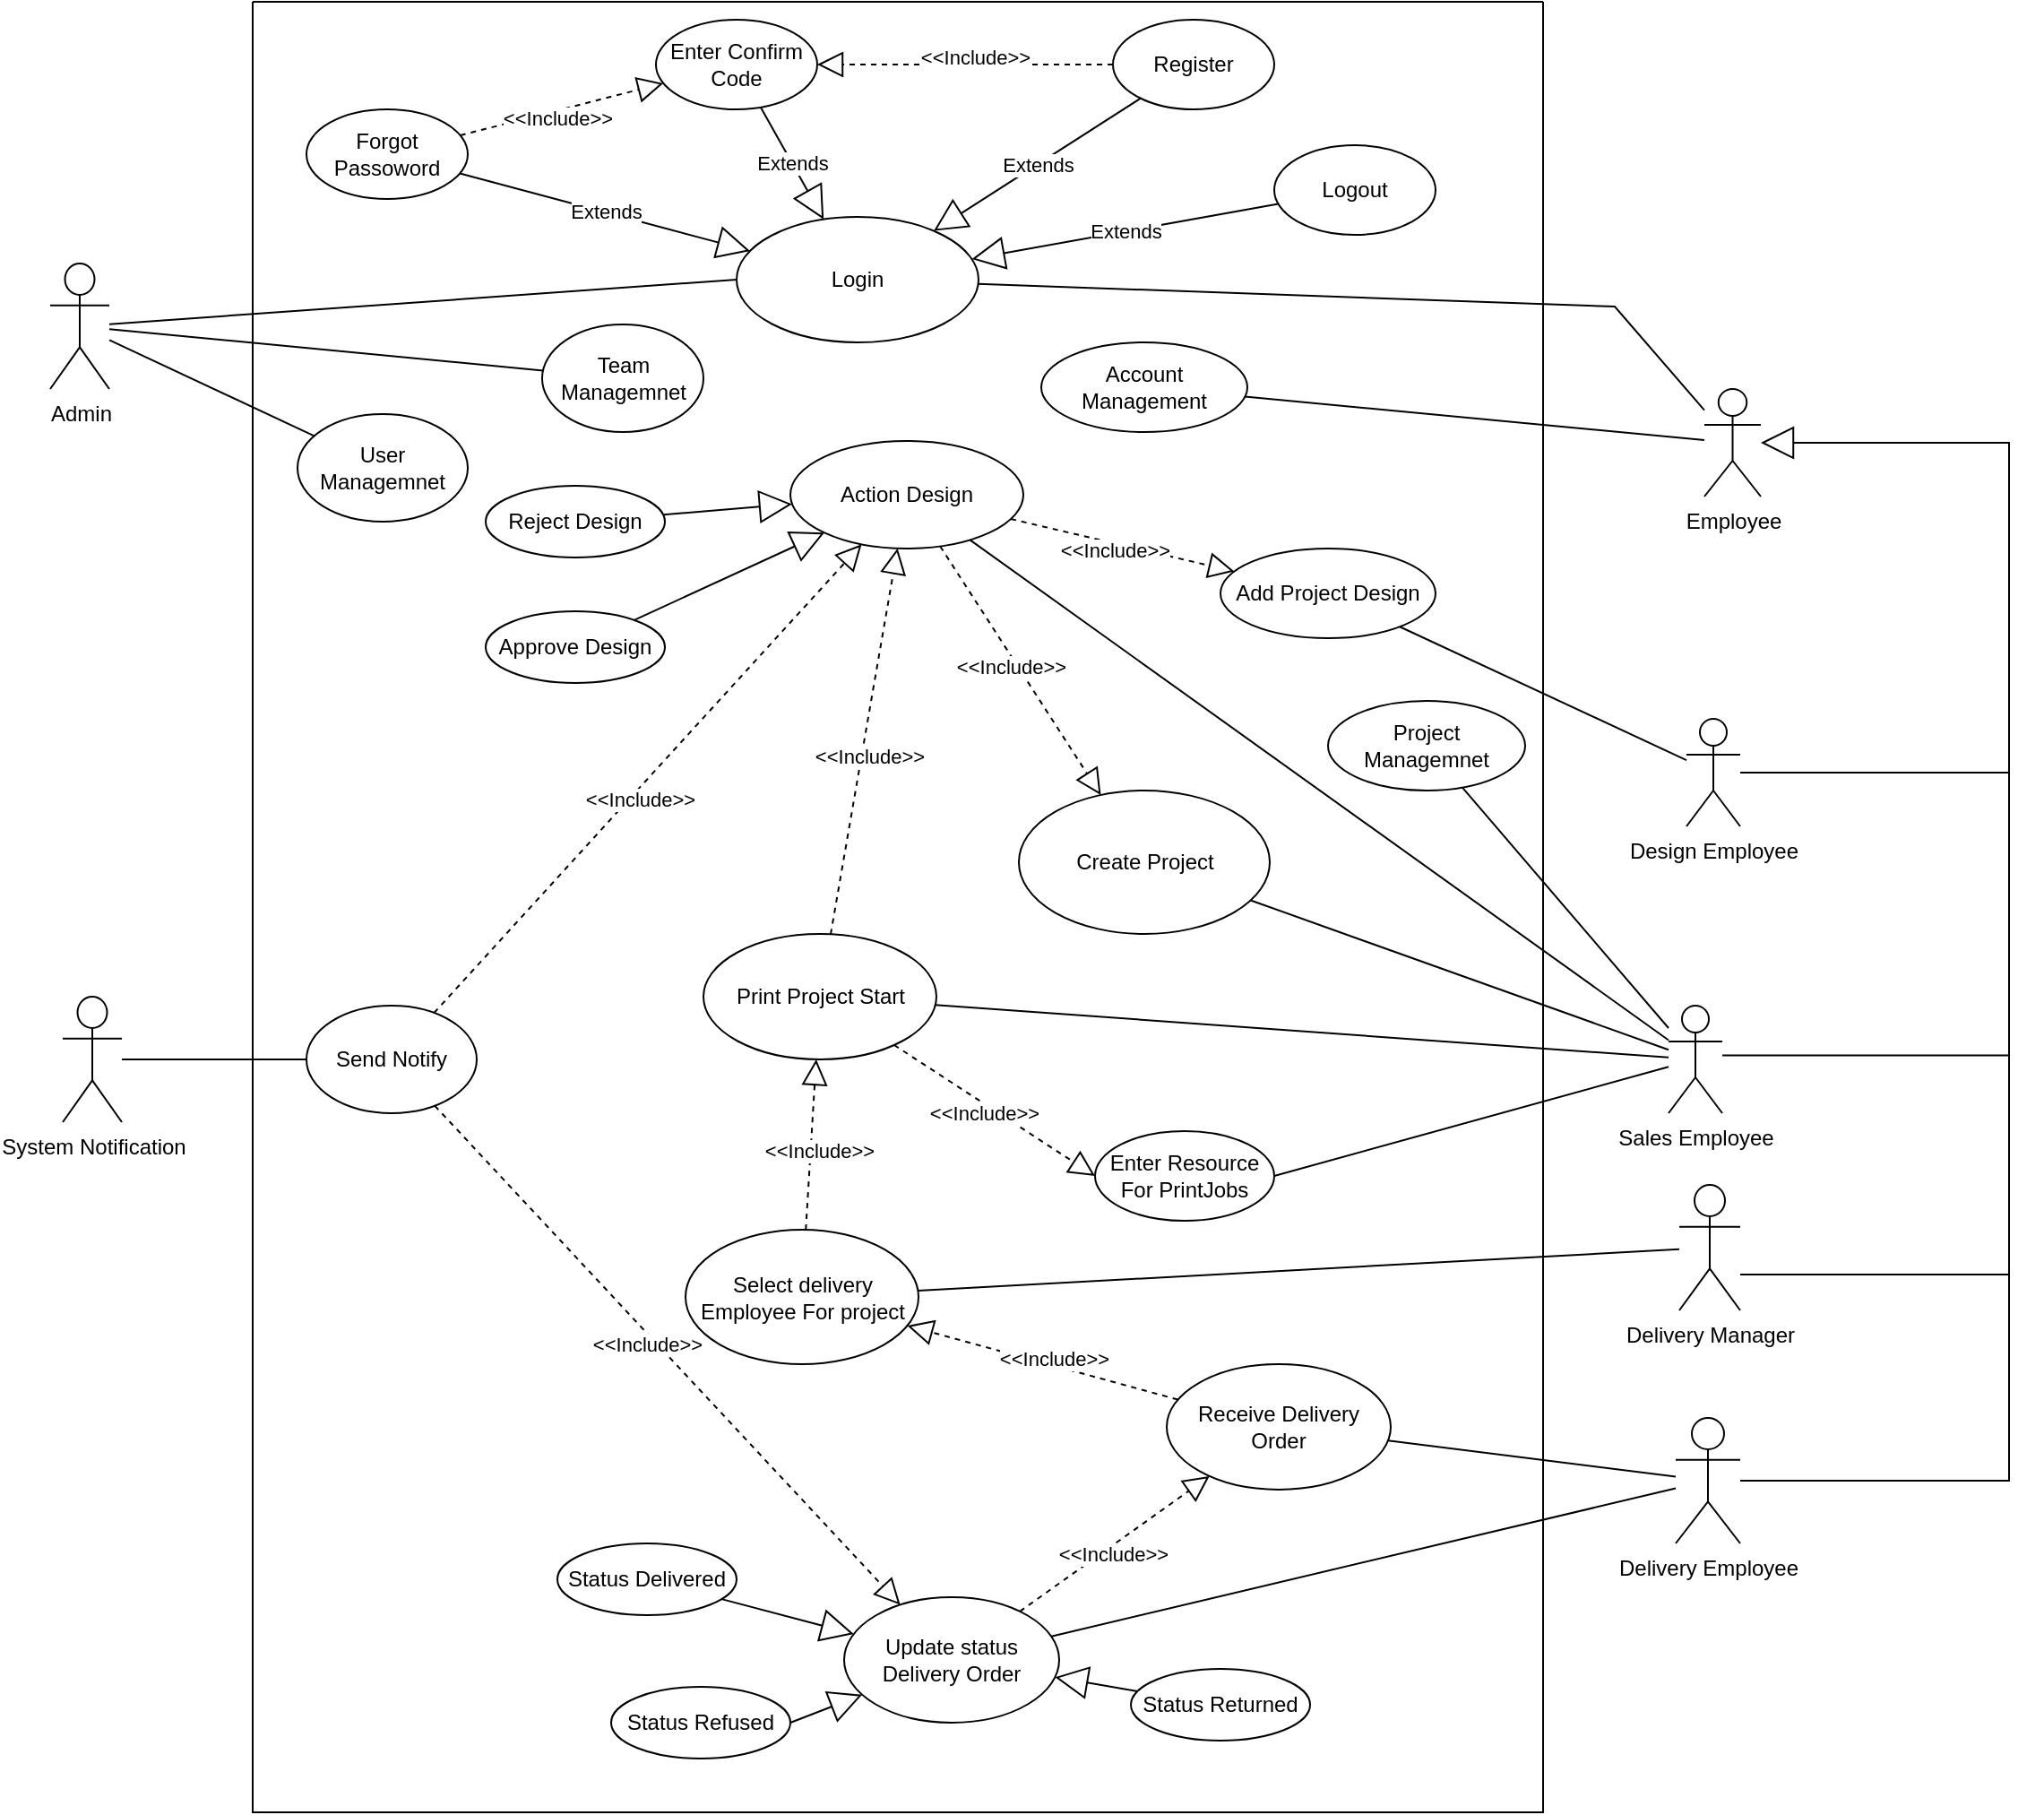 <mxfile version="24.7.6">
  <diagram name="Trang-1" id="G-JYGhYFhfz9n_CZxaDi">
    <mxGraphModel dx="2894" dy="2288" grid="1" gridSize="10" guides="1" tooltips="1" connect="1" arrows="1" fold="1" page="1" pageScale="1" pageWidth="827" pageHeight="1169" math="0" shadow="0">
      <root>
        <mxCell id="0" />
        <mxCell id="1" parent="0" />
        <mxCell id="9dLmW2tlzqYbC5h6t_Pl-1" value="Admin" style="shape=umlActor;verticalLabelPosition=bottom;verticalAlign=top;html=1;outlineConnect=0;" vertex="1" parent="1">
          <mxGeometry x="-453" y="-684" width="33" height="70" as="geometry" />
        </mxCell>
        <mxCell id="9dLmW2tlzqYbC5h6t_Pl-4" value="Employee" style="shape=umlActor;verticalLabelPosition=bottom;verticalAlign=top;html=1;outlineConnect=0;" vertex="1" parent="1">
          <mxGeometry x="470" y="-614" width="31.5" height="60" as="geometry" />
        </mxCell>
        <mxCell id="9dLmW2tlzqYbC5h6t_Pl-36" value="Delivery Manager" style="shape=umlActor;verticalLabelPosition=bottom;verticalAlign=top;html=1;outlineConnect=0;" vertex="1" parent="1">
          <mxGeometry x="456" y="-170" width="34" height="70" as="geometry" />
        </mxCell>
        <mxCell id="9dLmW2tlzqYbC5h6t_Pl-73" value="" style="endArrow=none;html=1;rounded=0;entryX=0;entryY=0.5;entryDx=0;entryDy=0;" edge="1" parent="1" source="9dLmW2tlzqYbC5h6t_Pl-1" target="9dLmW2tlzqYbC5h6t_Pl-2">
          <mxGeometry width="50" height="50" relative="1" as="geometry">
            <mxPoint x="-290" y="-190" as="sourcePoint" />
            <mxPoint x="-240" y="-240" as="targetPoint" />
            <Array as="points" />
          </mxGeometry>
        </mxCell>
        <mxCell id="9dLmW2tlzqYbC5h6t_Pl-75" value="" style="endArrow=none;html=1;rounded=0;" edge="1" parent="1" source="9dLmW2tlzqYbC5h6t_Pl-1" target="9dLmW2tlzqYbC5h6t_Pl-50">
          <mxGeometry width="50" height="50" relative="1" as="geometry">
            <mxPoint x="-411" y="-25" as="sourcePoint" />
            <mxPoint x="-268.452" y="-222.333" as="targetPoint" />
            <Array as="points" />
          </mxGeometry>
        </mxCell>
        <mxCell id="9dLmW2tlzqYbC5h6t_Pl-79" value="" style="endArrow=none;html=1;rounded=0;" edge="1" parent="1" source="9dLmW2tlzqYbC5h6t_Pl-4" target="9dLmW2tlzqYbC5h6t_Pl-2">
          <mxGeometry width="50" height="50" relative="1" as="geometry">
            <mxPoint x="-421" y="-25" as="sourcePoint" />
            <mxPoint x="-40" y="-424" as="targetPoint" />
            <Array as="points">
              <mxPoint x="420" y="-660" />
            </Array>
          </mxGeometry>
        </mxCell>
        <mxCell id="9dLmW2tlzqYbC5h6t_Pl-84" value="" style="swimlane;startSize=0;movable=1;resizable=1;rotatable=1;deletable=1;editable=1;locked=0;connectable=1;" vertex="1" parent="1">
          <mxGeometry x="-340" y="-830" width="720" height="1010" as="geometry">
            <mxRectangle x="-320" y="-780" width="50" height="40" as="alternateBounds" />
          </mxGeometry>
        </mxCell>
        <mxCell id="9dLmW2tlzqYbC5h6t_Pl-2" value="Login" style="ellipse;whiteSpace=wrap;html=1;" vertex="1" parent="9dLmW2tlzqYbC5h6t_Pl-84">
          <mxGeometry x="270" y="120" width="135" height="70" as="geometry" />
        </mxCell>
        <mxCell id="9dLmW2tlzqYbC5h6t_Pl-56" value="Project Managemnet" style="ellipse;whiteSpace=wrap;html=1;" vertex="1" parent="9dLmW2tlzqYbC5h6t_Pl-84">
          <mxGeometry x="600" y="390" width="110" height="50" as="geometry" />
        </mxCell>
        <mxCell id="9dLmW2tlzqYbC5h6t_Pl-49" value="User Managemnet" style="ellipse;whiteSpace=wrap;html=1;" vertex="1" parent="9dLmW2tlzqYbC5h6t_Pl-84">
          <mxGeometry x="25" y="230" width="95" height="60" as="geometry" />
        </mxCell>
        <mxCell id="9dLmW2tlzqYbC5h6t_Pl-50" value="Team Managemnet" style="ellipse;whiteSpace=wrap;html=1;" vertex="1" parent="9dLmW2tlzqYbC5h6t_Pl-84">
          <mxGeometry x="161.5" y="180" width="90" height="60" as="geometry" />
        </mxCell>
        <mxCell id="9dLmW2tlzqYbC5h6t_Pl-101" style="edgeStyle=orthogonalEdgeStyle;rounded=0;orthogonalLoop=1;jettySize=auto;html=1;exitX=0.5;exitY=1;exitDx=0;exitDy=0;" edge="1" parent="9dLmW2tlzqYbC5h6t_Pl-84">
          <mxGeometry relative="1" as="geometry">
            <mxPoint x="70" y="260" as="sourcePoint" />
            <mxPoint x="70" y="260" as="targetPoint" />
          </mxGeometry>
        </mxCell>
        <mxCell id="9dLmW2tlzqYbC5h6t_Pl-53" style="edgeStyle=orthogonalEdgeStyle;rounded=0;orthogonalLoop=1;jettySize=auto;html=1;exitX=0.5;exitY=1;exitDx=0;exitDy=0;" edge="1" parent="9dLmW2tlzqYbC5h6t_Pl-84">
          <mxGeometry relative="1" as="geometry">
            <mxPoint x="300" y="480" as="sourcePoint" />
            <mxPoint x="300" y="480" as="targetPoint" />
          </mxGeometry>
        </mxCell>
        <mxCell id="9dLmW2tlzqYbC5h6t_Pl-69" style="edgeStyle=orthogonalEdgeStyle;rounded=0;orthogonalLoop=1;jettySize=auto;html=1;exitX=0.5;exitY=1;exitDx=0;exitDy=0;" edge="1" parent="9dLmW2tlzqYbC5h6t_Pl-84">
          <mxGeometry relative="1" as="geometry">
            <mxPoint x="300" y="480" as="sourcePoint" />
            <mxPoint x="300" y="480" as="targetPoint" />
          </mxGeometry>
        </mxCell>
        <mxCell id="9dLmW2tlzqYbC5h6t_Pl-98" value="Forgot Passoword" style="ellipse;whiteSpace=wrap;html=1;" vertex="1" parent="9dLmW2tlzqYbC5h6t_Pl-84">
          <mxGeometry x="30" y="60" width="90" height="50" as="geometry" />
        </mxCell>
        <mxCell id="9dLmW2tlzqYbC5h6t_Pl-140" value="Register" style="ellipse;whiteSpace=wrap;html=1;" vertex="1" parent="9dLmW2tlzqYbC5h6t_Pl-84">
          <mxGeometry x="480" y="10" width="90" height="50" as="geometry" />
        </mxCell>
        <mxCell id="9dLmW2tlzqYbC5h6t_Pl-141" value="Extends" style="endArrow=block;endSize=16;endFill=0;html=1;rounded=0;" edge="1" parent="9dLmW2tlzqYbC5h6t_Pl-84" source="9dLmW2tlzqYbC5h6t_Pl-140" target="9dLmW2tlzqYbC5h6t_Pl-2">
          <mxGeometry width="160" relative="1" as="geometry">
            <mxPoint x="460" y="150" as="sourcePoint" />
            <mxPoint x="620" y="150" as="targetPoint" />
          </mxGeometry>
        </mxCell>
        <mxCell id="9dLmW2tlzqYbC5h6t_Pl-142" value="Extends" style="endArrow=block;endSize=16;endFill=0;html=1;rounded=0;" edge="1" parent="9dLmW2tlzqYbC5h6t_Pl-84" source="9dLmW2tlzqYbC5h6t_Pl-98" target="9dLmW2tlzqYbC5h6t_Pl-2">
          <mxGeometry width="160" relative="1" as="geometry">
            <mxPoint x="452" y="82" as="sourcePoint" />
            <mxPoint x="369" y="127" as="targetPoint" />
          </mxGeometry>
        </mxCell>
        <mxCell id="9dLmW2tlzqYbC5h6t_Pl-171" value="Logout" style="ellipse;whiteSpace=wrap;html=1;" vertex="1" parent="9dLmW2tlzqYbC5h6t_Pl-84">
          <mxGeometry x="570" y="80" width="90" height="50" as="geometry" />
        </mxCell>
        <mxCell id="9dLmW2tlzqYbC5h6t_Pl-172" value="Extends" style="endArrow=block;endSize=16;endFill=0;html=1;rounded=0;" edge="1" parent="9dLmW2tlzqYbC5h6t_Pl-84" source="9dLmW2tlzqYbC5h6t_Pl-171" target="9dLmW2tlzqYbC5h6t_Pl-2">
          <mxGeometry width="160" relative="1" as="geometry">
            <mxPoint x="296" y="69" as="sourcePoint" />
            <mxPoint x="319" y="121" as="targetPoint" />
          </mxGeometry>
        </mxCell>
        <mxCell id="9dLmW2tlzqYbC5h6t_Pl-173" value="Enter Confirm Code" style="ellipse;whiteSpace=wrap;html=1;" vertex="1" parent="9dLmW2tlzqYbC5h6t_Pl-84">
          <mxGeometry x="225" y="10" width="90" height="50" as="geometry" />
        </mxCell>
        <mxCell id="9dLmW2tlzqYbC5h6t_Pl-177" value="Extends" style="endArrow=block;endSize=16;endFill=0;html=1;rounded=0;" edge="1" parent="9dLmW2tlzqYbC5h6t_Pl-84" source="9dLmW2tlzqYbC5h6t_Pl-173" target="9dLmW2tlzqYbC5h6t_Pl-2">
          <mxGeometry width="160" relative="1" as="geometry">
            <mxPoint x="252" y="63" as="sourcePoint" />
            <mxPoint x="128" y="87" as="targetPoint" />
          </mxGeometry>
        </mxCell>
        <mxCell id="9dLmW2tlzqYbC5h6t_Pl-185" value="Add Project Design" style="ellipse;whiteSpace=wrap;html=1;" vertex="1" parent="9dLmW2tlzqYbC5h6t_Pl-84">
          <mxGeometry x="540" y="305" width="120" height="50" as="geometry" />
        </mxCell>
        <mxCell id="9dLmW2tlzqYbC5h6t_Pl-187" value="Action Design" style="ellipse;whiteSpace=wrap;html=1;" vertex="1" parent="9dLmW2tlzqYbC5h6t_Pl-84">
          <mxGeometry x="300" y="245" width="130" height="60" as="geometry" />
        </mxCell>
        <mxCell id="9dLmW2tlzqYbC5h6t_Pl-190" value="Approve Design" style="ellipse;whiteSpace=wrap;html=1;" vertex="1" parent="9dLmW2tlzqYbC5h6t_Pl-84">
          <mxGeometry x="130" y="340" width="100" height="40" as="geometry" />
        </mxCell>
        <mxCell id="9dLmW2tlzqYbC5h6t_Pl-189" value="Reject Design" style="ellipse;whiteSpace=wrap;html=1;" vertex="1" parent="9dLmW2tlzqYbC5h6t_Pl-84">
          <mxGeometry x="130" y="270" width="100" height="40" as="geometry" />
        </mxCell>
        <mxCell id="9dLmW2tlzqYbC5h6t_Pl-207" value="" style="endArrow=block;dashed=1;endFill=0;endSize=12;html=1;rounded=0;" edge="1" parent="9dLmW2tlzqYbC5h6t_Pl-84" source="9dLmW2tlzqYbC5h6t_Pl-98" target="9dLmW2tlzqYbC5h6t_Pl-173">
          <mxGeometry width="160" relative="1" as="geometry">
            <mxPoint x="480" y="420" as="sourcePoint" />
            <mxPoint x="640" y="420" as="targetPoint" />
          </mxGeometry>
        </mxCell>
        <mxCell id="9dLmW2tlzqYbC5h6t_Pl-208" value="&amp;lt;&amp;lt;Include&amp;gt;&amp;gt;" style="edgeLabel;html=1;align=center;verticalAlign=middle;resizable=0;points=[];" vertex="1" connectable="0" parent="9dLmW2tlzqYbC5h6t_Pl-207">
          <mxGeometry x="-0.064" y="-4" relative="1" as="geometry">
            <mxPoint as="offset" />
          </mxGeometry>
        </mxCell>
        <mxCell id="9dLmW2tlzqYbC5h6t_Pl-209" value="" style="endArrow=block;dashed=1;endFill=0;endSize=12;html=1;rounded=0;entryX=1;entryY=0.5;entryDx=0;entryDy=0;" edge="1" parent="9dLmW2tlzqYbC5h6t_Pl-84" source="9dLmW2tlzqYbC5h6t_Pl-140" target="9dLmW2tlzqYbC5h6t_Pl-173">
          <mxGeometry width="160" relative="1" as="geometry">
            <mxPoint x="126" y="85" as="sourcePoint" />
            <mxPoint x="239" y="55" as="targetPoint" />
          </mxGeometry>
        </mxCell>
        <mxCell id="9dLmW2tlzqYbC5h6t_Pl-210" value="&amp;lt;&amp;lt;Include&amp;gt;&amp;gt;" style="edgeLabel;html=1;align=center;verticalAlign=middle;resizable=0;points=[];" vertex="1" connectable="0" parent="9dLmW2tlzqYbC5h6t_Pl-209">
          <mxGeometry x="-0.064" y="-4" relative="1" as="geometry">
            <mxPoint as="offset" />
          </mxGeometry>
        </mxCell>
        <mxCell id="9dLmW2tlzqYbC5h6t_Pl-249" value="" style="endArrow=block;endSize=16;endFill=0;html=1;rounded=0;" edge="1" parent="9dLmW2tlzqYbC5h6t_Pl-84" source="9dLmW2tlzqYbC5h6t_Pl-189" target="9dLmW2tlzqYbC5h6t_Pl-187">
          <mxGeometry width="160" relative="1" as="geometry">
            <mxPoint x="334" y="1010" as="sourcePoint" />
            <mxPoint x="299" y="820" as="targetPoint" />
          </mxGeometry>
        </mxCell>
        <mxCell id="9dLmW2tlzqYbC5h6t_Pl-250" value="" style="endArrow=block;endSize=16;endFill=0;html=1;rounded=0;" edge="1" parent="9dLmW2tlzqYbC5h6t_Pl-84" source="9dLmW2tlzqYbC5h6t_Pl-190" target="9dLmW2tlzqYbC5h6t_Pl-187">
          <mxGeometry width="160" relative="1" as="geometry">
            <mxPoint x="261" y="940" as="sourcePoint" />
            <mxPoint x="264" y="820" as="targetPoint" />
          </mxGeometry>
        </mxCell>
        <mxCell id="9dLmW2tlzqYbC5h6t_Pl-269" value="" style="endArrow=block;dashed=1;endFill=0;endSize=12;html=1;rounded=0;" edge="1" parent="9dLmW2tlzqYbC5h6t_Pl-84" source="9dLmW2tlzqYbC5h6t_Pl-187" target="9dLmW2tlzqYbC5h6t_Pl-185">
          <mxGeometry width="160" relative="1" as="geometry">
            <mxPoint x="431" y="425" as="sourcePoint" />
            <mxPoint x="560" y="275" as="targetPoint" />
          </mxGeometry>
        </mxCell>
        <mxCell id="9dLmW2tlzqYbC5h6t_Pl-270" value="&amp;lt;&amp;lt;Include&amp;gt;&amp;gt;" style="edgeLabel;html=1;align=center;verticalAlign=middle;resizable=0;points=[];" vertex="1" connectable="0" parent="9dLmW2tlzqYbC5h6t_Pl-269">
          <mxGeometry x="-0.064" y="-4" relative="1" as="geometry">
            <mxPoint as="offset" />
          </mxGeometry>
        </mxCell>
        <mxCell id="9dLmW2tlzqYbC5h6t_Pl-284" value="Print Project Start" style="ellipse;whiteSpace=wrap;html=1;" vertex="1" parent="9dLmW2tlzqYbC5h6t_Pl-84">
          <mxGeometry x="251.5" y="520" width="130" height="70" as="geometry" />
        </mxCell>
        <mxCell id="9dLmW2tlzqYbC5h6t_Pl-285" value="Enter Resource For PrintJobs" style="ellipse;whiteSpace=wrap;html=1;" vertex="1" parent="9dLmW2tlzqYbC5h6t_Pl-84">
          <mxGeometry x="470" y="630" width="100" height="50" as="geometry" />
        </mxCell>
        <mxCell id="9dLmW2tlzqYbC5h6t_Pl-288" value="" style="endArrow=block;dashed=1;endFill=0;endSize=12;html=1;rounded=0;entryX=0;entryY=0.5;entryDx=0;entryDy=0;" edge="1" parent="9dLmW2tlzqYbC5h6t_Pl-84" source="9dLmW2tlzqYbC5h6t_Pl-284" target="9dLmW2tlzqYbC5h6t_Pl-285">
          <mxGeometry width="160" relative="1" as="geometry">
            <mxPoint x="130" y="622" as="sourcePoint" />
            <mxPoint x="219" y="633" as="targetPoint" />
          </mxGeometry>
        </mxCell>
        <mxCell id="9dLmW2tlzqYbC5h6t_Pl-289" value="&amp;lt;&amp;lt;Include&amp;gt;&amp;gt;" style="edgeLabel;html=1;align=center;verticalAlign=middle;resizable=0;points=[];" vertex="1" connectable="0" parent="9dLmW2tlzqYbC5h6t_Pl-288">
          <mxGeometry x="-0.064" y="-4" relative="1" as="geometry">
            <mxPoint as="offset" />
          </mxGeometry>
        </mxCell>
        <mxCell id="9dLmW2tlzqYbC5h6t_Pl-303" value="Select delivery Employee For project" style="ellipse;whiteSpace=wrap;html=1;" vertex="1" parent="9dLmW2tlzqYbC5h6t_Pl-84">
          <mxGeometry x="241.5" y="685" width="130" height="75" as="geometry" />
        </mxCell>
        <mxCell id="9dLmW2tlzqYbC5h6t_Pl-308" value="Receive&amp;nbsp;Delivery Order" style="ellipse;whiteSpace=wrap;html=1;" vertex="1" parent="9dLmW2tlzqYbC5h6t_Pl-84">
          <mxGeometry x="510" y="760" width="125" height="70" as="geometry" />
        </mxCell>
        <mxCell id="9dLmW2tlzqYbC5h6t_Pl-312" value="" style="endArrow=block;dashed=1;endFill=0;endSize=12;html=1;rounded=0;" edge="1" parent="9dLmW2tlzqYbC5h6t_Pl-84" source="9dLmW2tlzqYbC5h6t_Pl-284" target="9dLmW2tlzqYbC5h6t_Pl-187">
          <mxGeometry width="160" relative="1" as="geometry">
            <mxPoint x="234" y="515" as="sourcePoint" />
            <mxPoint x="376" y="500" as="targetPoint" />
          </mxGeometry>
        </mxCell>
        <mxCell id="9dLmW2tlzqYbC5h6t_Pl-313" value="&amp;lt;&amp;lt;Include&amp;gt;&amp;gt;" style="edgeLabel;html=1;align=center;verticalAlign=middle;resizable=0;points=[];" vertex="1" connectable="0" parent="9dLmW2tlzqYbC5h6t_Pl-312">
          <mxGeometry x="-0.064" y="-4" relative="1" as="geometry">
            <mxPoint as="offset" />
          </mxGeometry>
        </mxCell>
        <mxCell id="9dLmW2tlzqYbC5h6t_Pl-315" value="" style="endArrow=block;dashed=1;endFill=0;endSize=12;html=1;rounded=0;" edge="1" parent="9dLmW2tlzqYbC5h6t_Pl-84" source="9dLmW2tlzqYbC5h6t_Pl-303" target="9dLmW2tlzqYbC5h6t_Pl-284">
          <mxGeometry width="160" relative="1" as="geometry">
            <mxPoint x="336" y="479" as="sourcePoint" />
            <mxPoint x="207" y="510" as="targetPoint" />
          </mxGeometry>
        </mxCell>
        <mxCell id="9dLmW2tlzqYbC5h6t_Pl-316" value="&amp;lt;&amp;lt;Include&amp;gt;&amp;gt;" style="edgeLabel;html=1;align=center;verticalAlign=middle;resizable=0;points=[];" vertex="1" connectable="0" parent="9dLmW2tlzqYbC5h6t_Pl-315">
          <mxGeometry x="-0.064" y="-4" relative="1" as="geometry">
            <mxPoint as="offset" />
          </mxGeometry>
        </mxCell>
        <mxCell id="9dLmW2tlzqYbC5h6t_Pl-317" value="" style="endArrow=block;dashed=1;endFill=0;endSize=12;html=1;rounded=0;" edge="1" parent="9dLmW2tlzqYbC5h6t_Pl-84" source="9dLmW2tlzqYbC5h6t_Pl-308" target="9dLmW2tlzqYbC5h6t_Pl-303">
          <mxGeometry width="160" relative="1" as="geometry">
            <mxPoint x="274" y="604" as="sourcePoint" />
            <mxPoint x="367" y="497" as="targetPoint" />
          </mxGeometry>
        </mxCell>
        <mxCell id="9dLmW2tlzqYbC5h6t_Pl-318" value="&amp;lt;&amp;lt;Include&amp;gt;&amp;gt;" style="edgeLabel;html=1;align=center;verticalAlign=middle;resizable=0;points=[];" vertex="1" connectable="0" parent="9dLmW2tlzqYbC5h6t_Pl-317">
          <mxGeometry x="-0.064" y="-4" relative="1" as="geometry">
            <mxPoint as="offset" />
          </mxGeometry>
        </mxCell>
        <mxCell id="9dLmW2tlzqYbC5h6t_Pl-319" value="Create Project" style="ellipse;whiteSpace=wrap;html=1;" vertex="1" parent="9dLmW2tlzqYbC5h6t_Pl-84">
          <mxGeometry x="427.5" y="440" width="140" height="80" as="geometry" />
        </mxCell>
        <mxCell id="9dLmW2tlzqYbC5h6t_Pl-320" value="" style="endArrow=block;dashed=1;endFill=0;endSize=12;html=1;rounded=0;" edge="1" parent="9dLmW2tlzqYbC5h6t_Pl-84" source="9dLmW2tlzqYbC5h6t_Pl-187" target="9dLmW2tlzqYbC5h6t_Pl-319">
          <mxGeometry width="160" relative="1" as="geometry">
            <mxPoint x="363" y="600" as="sourcePoint" />
            <mxPoint x="383" y="520" as="targetPoint" />
          </mxGeometry>
        </mxCell>
        <mxCell id="9dLmW2tlzqYbC5h6t_Pl-321" value="&amp;lt;&amp;lt;Include&amp;gt;&amp;gt;" style="edgeLabel;html=1;align=center;verticalAlign=middle;resizable=0;points=[];" vertex="1" connectable="0" parent="9dLmW2tlzqYbC5h6t_Pl-320">
          <mxGeometry x="-0.064" y="-4" relative="1" as="geometry">
            <mxPoint as="offset" />
          </mxGeometry>
        </mxCell>
        <mxCell id="9dLmW2tlzqYbC5h6t_Pl-323" value="Update status Delivery Order" style="ellipse;whiteSpace=wrap;html=1;" vertex="1" parent="9dLmW2tlzqYbC5h6t_Pl-84">
          <mxGeometry x="330" y="890" width="120" height="70" as="geometry" />
        </mxCell>
        <mxCell id="9dLmW2tlzqYbC5h6t_Pl-325" value="" style="endArrow=block;dashed=1;endFill=0;endSize=12;html=1;rounded=0;" edge="1" parent="9dLmW2tlzqYbC5h6t_Pl-84" source="9dLmW2tlzqYbC5h6t_Pl-323" target="9dLmW2tlzqYbC5h6t_Pl-308">
          <mxGeometry width="160" relative="1" as="geometry">
            <mxPoint x="512" y="825" as="sourcePoint" />
            <mxPoint x="338" y="797" as="targetPoint" />
          </mxGeometry>
        </mxCell>
        <mxCell id="9dLmW2tlzqYbC5h6t_Pl-326" value="&amp;lt;&amp;lt;Include&amp;gt;&amp;gt;" style="edgeLabel;html=1;align=center;verticalAlign=middle;resizable=0;points=[];" vertex="1" connectable="0" parent="9dLmW2tlzqYbC5h6t_Pl-325">
          <mxGeometry x="-0.064" y="-4" relative="1" as="geometry">
            <mxPoint as="offset" />
          </mxGeometry>
        </mxCell>
        <mxCell id="9dLmW2tlzqYbC5h6t_Pl-327" value="Status Delivered" style="ellipse;whiteSpace=wrap;html=1;" vertex="1" parent="9dLmW2tlzqYbC5h6t_Pl-84">
          <mxGeometry x="170" y="860" width="100" height="40" as="geometry" />
        </mxCell>
        <mxCell id="9dLmW2tlzqYbC5h6t_Pl-328" value="Status Refused" style="ellipse;whiteSpace=wrap;html=1;" vertex="1" parent="9dLmW2tlzqYbC5h6t_Pl-84">
          <mxGeometry x="200" y="940" width="100" height="40" as="geometry" />
        </mxCell>
        <mxCell id="9dLmW2tlzqYbC5h6t_Pl-329" value="Status Returned" style="ellipse;whiteSpace=wrap;html=1;" vertex="1" parent="9dLmW2tlzqYbC5h6t_Pl-84">
          <mxGeometry x="490" y="930" width="100" height="40" as="geometry" />
        </mxCell>
        <mxCell id="9dLmW2tlzqYbC5h6t_Pl-330" value="" style="endArrow=block;endSize=16;endFill=0;html=1;rounded=0;" edge="1" parent="9dLmW2tlzqYbC5h6t_Pl-84" source="9dLmW2tlzqYbC5h6t_Pl-327" target="9dLmW2tlzqYbC5h6t_Pl-323">
          <mxGeometry width="160" relative="1" as="geometry">
            <mxPoint x="290" y="851" as="sourcePoint" />
            <mxPoint x="357" y="830" as="targetPoint" />
          </mxGeometry>
        </mxCell>
        <mxCell id="9dLmW2tlzqYbC5h6t_Pl-331" value="" style="endArrow=block;endSize=16;endFill=0;html=1;rounded=0;exitX=1;exitY=0.5;exitDx=0;exitDy=0;" edge="1" parent="9dLmW2tlzqYbC5h6t_Pl-84" source="9dLmW2tlzqYbC5h6t_Pl-328" target="9dLmW2tlzqYbC5h6t_Pl-323">
          <mxGeometry width="160" relative="1" as="geometry">
            <mxPoint x="293" y="890" as="sourcePoint" />
            <mxPoint x="420" y="921" as="targetPoint" />
          </mxGeometry>
        </mxCell>
        <mxCell id="9dLmW2tlzqYbC5h6t_Pl-332" value="" style="endArrow=block;endSize=16;endFill=0;html=1;rounded=0;" edge="1" parent="9dLmW2tlzqYbC5h6t_Pl-84" source="9dLmW2tlzqYbC5h6t_Pl-329" target="9dLmW2tlzqYbC5h6t_Pl-323">
          <mxGeometry width="160" relative="1" as="geometry">
            <mxPoint x="303" y="900" as="sourcePoint" />
            <mxPoint x="430" y="931" as="targetPoint" />
          </mxGeometry>
        </mxCell>
        <mxCell id="9dLmW2tlzqYbC5h6t_Pl-333" value="Account Management" style="ellipse;whiteSpace=wrap;html=1;" vertex="1" parent="9dLmW2tlzqYbC5h6t_Pl-84">
          <mxGeometry x="440" y="190" width="115" height="50" as="geometry" />
        </mxCell>
        <mxCell id="9dLmW2tlzqYbC5h6t_Pl-340" value="Send Notify" style="ellipse;whiteSpace=wrap;html=1;" vertex="1" parent="9dLmW2tlzqYbC5h6t_Pl-84">
          <mxGeometry x="30" y="560" width="95" height="60" as="geometry" />
        </mxCell>
        <mxCell id="9dLmW2tlzqYbC5h6t_Pl-343" value="" style="endArrow=block;dashed=1;endFill=0;endSize=12;html=1;rounded=0;" edge="1" parent="9dLmW2tlzqYbC5h6t_Pl-84" source="9dLmW2tlzqYbC5h6t_Pl-340" target="9dLmW2tlzqYbC5h6t_Pl-187">
          <mxGeometry width="160" relative="1" as="geometry">
            <mxPoint x="131" y="609" as="sourcePoint" />
            <mxPoint x="208" y="440" as="targetPoint" />
          </mxGeometry>
        </mxCell>
        <mxCell id="9dLmW2tlzqYbC5h6t_Pl-344" value="&amp;lt;&amp;lt;Include&amp;gt;&amp;gt;" style="edgeLabel;html=1;align=center;verticalAlign=middle;resizable=0;points=[];" vertex="1" connectable="0" parent="9dLmW2tlzqYbC5h6t_Pl-343">
          <mxGeometry x="-0.064" y="-4" relative="1" as="geometry">
            <mxPoint as="offset" />
          </mxGeometry>
        </mxCell>
        <mxCell id="9dLmW2tlzqYbC5h6t_Pl-345" value="" style="endArrow=block;dashed=1;endFill=0;endSize=12;html=1;rounded=0;" edge="1" parent="9dLmW2tlzqYbC5h6t_Pl-84" source="9dLmW2tlzqYbC5h6t_Pl-340" target="9dLmW2tlzqYbC5h6t_Pl-323">
          <mxGeometry width="160" relative="1" as="geometry">
            <mxPoint x="121" y="584" as="sourcePoint" />
            <mxPoint x="253" y="439" as="targetPoint" />
          </mxGeometry>
        </mxCell>
        <mxCell id="9dLmW2tlzqYbC5h6t_Pl-346" value="&amp;lt;&amp;lt;Include&amp;gt;&amp;gt;" style="edgeLabel;html=1;align=center;verticalAlign=middle;resizable=0;points=[];" vertex="1" connectable="0" parent="9dLmW2tlzqYbC5h6t_Pl-345">
          <mxGeometry x="-0.064" y="-4" relative="1" as="geometry">
            <mxPoint as="offset" />
          </mxGeometry>
        </mxCell>
        <mxCell id="9dLmW2tlzqYbC5h6t_Pl-87" value="Design Employee" style="shape=umlActor;verticalLabelPosition=bottom;verticalAlign=top;html=1;outlineConnect=0;" vertex="1" parent="1">
          <mxGeometry x="460" y="-430" width="30" height="60" as="geometry" />
        </mxCell>
        <mxCell id="9dLmW2tlzqYbC5h6t_Pl-88" value="Sales Employee" style="shape=umlActor;verticalLabelPosition=bottom;verticalAlign=top;html=1;outlineConnect=0;" vertex="1" parent="1">
          <mxGeometry x="450" y="-270" width="30" height="60" as="geometry" />
        </mxCell>
        <mxCell id="9dLmW2tlzqYbC5h6t_Pl-113" value="" style="endArrow=none;html=1;rounded=0;" edge="1" parent="1" source="9dLmW2tlzqYbC5h6t_Pl-1" target="9dLmW2tlzqYbC5h6t_Pl-49">
          <mxGeometry width="50" height="50" relative="1" as="geometry">
            <mxPoint x="-470" y="-135" as="sourcePoint" />
            <mxPoint x="-10" y="-483" as="targetPoint" />
            <Array as="points" />
          </mxGeometry>
        </mxCell>
        <mxCell id="9dLmW2tlzqYbC5h6t_Pl-178" value="" style="endArrow=none;html=1;rounded=0;" edge="1" parent="1" source="9dLmW2tlzqYbC5h6t_Pl-88" target="9dLmW2tlzqYbC5h6t_Pl-56">
          <mxGeometry width="50" height="50" relative="1" as="geometry">
            <mxPoint x="-450" y="-118" as="sourcePoint" />
            <mxPoint x="-140" y="-94" as="targetPoint" />
            <Array as="points" />
          </mxGeometry>
        </mxCell>
        <mxCell id="9dLmW2tlzqYbC5h6t_Pl-184" value="" style="endArrow=none;html=1;rounded=0;" edge="1" parent="1" source="9dLmW2tlzqYbC5h6t_Pl-87" target="9dLmW2tlzqYbC5h6t_Pl-185">
          <mxGeometry width="50" height="50" relative="1" as="geometry">
            <mxPoint x="424" y="-337" as="sourcePoint" />
            <mxPoint x="138" y="-288" as="targetPoint" />
            <Array as="points" />
          </mxGeometry>
        </mxCell>
        <mxCell id="9dLmW2tlzqYbC5h6t_Pl-259" value="" style="group" vertex="1" connectable="0" parent="1">
          <mxGeometry x="510" y="-510" width="130" height="510" as="geometry" />
        </mxCell>
        <mxCell id="9dLmW2tlzqYbC5h6t_Pl-255" value="" style="group" vertex="1" connectable="0" parent="9dLmW2tlzqYbC5h6t_Pl-259">
          <mxGeometry width="130" height="510" as="geometry" />
        </mxCell>
        <mxCell id="9dLmW2tlzqYbC5h6t_Pl-254" value="" style="line;strokeWidth=1;rotatable=0;dashed=0;labelPosition=right;align=left;verticalAlign=middle;spacingTop=0;spacingLeft=6;points=[];portConstraint=eastwest;" vertex="1" parent="9dLmW2tlzqYbC5h6t_Pl-255">
          <mxGeometry x="-30" y="260" width="160" height="15.45" as="geometry" />
        </mxCell>
        <mxCell id="9dLmW2tlzqYbC5h6t_Pl-300" value="" style="endArrow=none;html=1;rounded=0;" edge="1" parent="9dLmW2tlzqYbC5h6t_Pl-255">
          <mxGeometry width="50" height="50" relative="1" as="geometry">
            <mxPoint x="-20" y="390" as="sourcePoint" />
            <mxPoint x="130" y="390" as="targetPoint" />
          </mxGeometry>
        </mxCell>
        <mxCell id="9dLmW2tlzqYbC5h6t_Pl-258" value="" style="endArrow=none;html=1;rounded=0;" edge="1" parent="9dLmW2tlzqYbC5h6t_Pl-259" source="9dLmW2tlzqYbC5h6t_Pl-87">
          <mxGeometry width="50" height="50" relative="1" as="geometry">
            <mxPoint x="-310" y="163.2" as="sourcePoint" />
            <mxPoint x="130" y="110" as="targetPoint" />
          </mxGeometry>
        </mxCell>
        <mxCell id="9dLmW2tlzqYbC5h6t_Pl-290" value="" style="endArrow=none;html=1;rounded=0;entryX=1;entryY=0.5;entryDx=0;entryDy=0;" edge="1" parent="1" source="9dLmW2tlzqYbC5h6t_Pl-88" target="9dLmW2tlzqYbC5h6t_Pl-285">
          <mxGeometry width="50" height="50" relative="1" as="geometry">
            <mxPoint x="470" y="-164" as="sourcePoint" />
            <mxPoint x="338" y="-193" as="targetPoint" />
            <Array as="points" />
          </mxGeometry>
        </mxCell>
        <mxCell id="9dLmW2tlzqYbC5h6t_Pl-298" value="" style="endArrow=none;html=1;rounded=0;" edge="1" parent="1" source="9dLmW2tlzqYbC5h6t_Pl-303" target="9dLmW2tlzqYbC5h6t_Pl-36">
          <mxGeometry width="50" height="50" relative="1" as="geometry">
            <mxPoint x="159.614" y="-117.956" as="sourcePoint" />
            <mxPoint x="50" y="-210" as="targetPoint" />
          </mxGeometry>
        </mxCell>
        <mxCell id="9dLmW2tlzqYbC5h6t_Pl-299" value="Delivery Employee" style="shape=umlActor;verticalLabelPosition=bottom;verticalAlign=top;html=1;outlineConnect=0;" vertex="1" parent="1">
          <mxGeometry x="454" y="-40" width="36" height="70" as="geometry" />
        </mxCell>
        <mxCell id="9dLmW2tlzqYbC5h6t_Pl-252" value="" style="endArrow=block;endSize=16;endFill=0;html=1;rounded=0;" edge="1" parent="1" source="9dLmW2tlzqYbC5h6t_Pl-299" target="9dLmW2tlzqYbC5h6t_Pl-4">
          <mxGeometry width="160" relative="1" as="geometry">
            <mxPoint x="620" y="-157.636" as="sourcePoint" />
            <mxPoint x="736" y="-278.182" as="targetPoint" />
            <Array as="points">
              <mxPoint x="640" y="-5" />
              <mxPoint x="640" y="-584" />
            </Array>
          </mxGeometry>
        </mxCell>
        <mxCell id="9dLmW2tlzqYbC5h6t_Pl-302" value="" style="endArrow=none;html=1;rounded=0;" edge="1" parent="1" source="9dLmW2tlzqYbC5h6t_Pl-88" target="9dLmW2tlzqYbC5h6t_Pl-284">
          <mxGeometry width="50" height="50" relative="1" as="geometry">
            <mxPoint x="469" y="-394" as="sourcePoint" />
            <mxPoint x="228.857" y="-365.827" as="targetPoint" />
            <Array as="points" />
          </mxGeometry>
        </mxCell>
        <mxCell id="9dLmW2tlzqYbC5h6t_Pl-309" value="" style="endArrow=none;html=1;rounded=0;" edge="1" parent="1" source="9dLmW2tlzqYbC5h6t_Pl-308" target="9dLmW2tlzqYbC5h6t_Pl-299">
          <mxGeometry width="50" height="50" relative="1" as="geometry">
            <mxPoint x="119" y="-99" as="sourcePoint" />
            <mxPoint x="466" y="-124" as="targetPoint" />
          </mxGeometry>
        </mxCell>
        <mxCell id="9dLmW2tlzqYbC5h6t_Pl-314" value="" style="endArrow=none;html=1;rounded=0;" edge="1" parent="1" source="9dLmW2tlzqYbC5h6t_Pl-88" target="9dLmW2tlzqYbC5h6t_Pl-187">
          <mxGeometry width="50" height="50" relative="1" as="geometry">
            <mxPoint x="469" y="-377" as="sourcePoint" />
            <mxPoint x="247" y="-340" as="targetPoint" />
            <Array as="points" />
          </mxGeometry>
        </mxCell>
        <mxCell id="9dLmW2tlzqYbC5h6t_Pl-322" value="" style="endArrow=none;html=1;rounded=0;" edge="1" parent="1" source="9dLmW2tlzqYbC5h6t_Pl-88" target="9dLmW2tlzqYbC5h6t_Pl-319">
          <mxGeometry width="50" height="50" relative="1" as="geometry">
            <mxPoint x="460" y="-241" as="sourcePoint" />
            <mxPoint x="353" y="-323" as="targetPoint" />
            <Array as="points" />
          </mxGeometry>
        </mxCell>
        <mxCell id="9dLmW2tlzqYbC5h6t_Pl-324" value="" style="endArrow=none;html=1;rounded=0;" edge="1" parent="1" source="9dLmW2tlzqYbC5h6t_Pl-323" target="9dLmW2tlzqYbC5h6t_Pl-299">
          <mxGeometry width="50" height="50" relative="1" as="geometry">
            <mxPoint x="294" y="28" as="sourcePoint" />
            <mxPoint x="464" y="7" as="targetPoint" />
          </mxGeometry>
        </mxCell>
        <mxCell id="9dLmW2tlzqYbC5h6t_Pl-334" value="" style="endArrow=none;html=1;rounded=0;" edge="1" parent="1" source="9dLmW2tlzqYbC5h6t_Pl-4" target="9dLmW2tlzqYbC5h6t_Pl-333">
          <mxGeometry width="50" height="50" relative="1" as="geometry">
            <mxPoint x="480" y="-592" as="sourcePoint" />
            <mxPoint x="75" y="-663" as="targetPoint" />
            <Array as="points" />
          </mxGeometry>
        </mxCell>
        <mxCell id="9dLmW2tlzqYbC5h6t_Pl-335" value="System Notification" style="shape=umlActor;verticalLabelPosition=bottom;verticalAlign=top;html=1;outlineConnect=0;" vertex="1" parent="1">
          <mxGeometry x="-446" y="-275" width="33" height="70" as="geometry" />
        </mxCell>
        <mxCell id="9dLmW2tlzqYbC5h6t_Pl-339" value="" style="endArrow=none;html=1;rounded=0;" edge="1" parent="1" source="9dLmW2tlzqYbC5h6t_Pl-335" target="9dLmW2tlzqYbC5h6t_Pl-340">
          <mxGeometry width="50" height="50" relative="1" as="geometry">
            <mxPoint x="-403" y="-246" as="sourcePoint" />
            <mxPoint x="-157" y="-491" as="targetPoint" />
          </mxGeometry>
        </mxCell>
      </root>
    </mxGraphModel>
  </diagram>
</mxfile>

